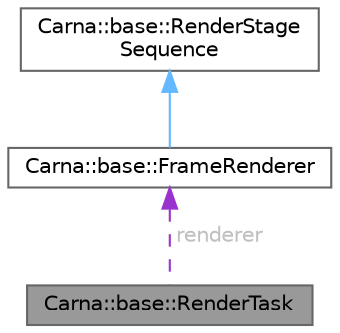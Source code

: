 digraph "Carna::base::RenderTask"
{
 // LATEX_PDF_SIZE
  bgcolor="transparent";
  edge [fontname=Helvetica,fontsize=10,labelfontname=Helvetica,labelfontsize=10];
  node [fontname=Helvetica,fontsize=10,shape=box,height=0.2,width=0.4];
  Node1 [id="Node000001",label="Carna::base::RenderTask",height=0.2,width=0.4,color="gray40", fillcolor="grey60", style="filled", fontcolor="black",tooltip="Invokes the rendering stages of the frame renderer successively."];
  Node2 -> Node1 [id="edge1_Node000001_Node000002",dir="back",color="darkorchid3",style="dashed",tooltip=" ",label=" renderer",fontcolor="grey" ];
  Node2 [id="Node000002",label="Carna::base::FrameRenderer",height=0.2,width=0.4,color="gray40", fillcolor="white", style="filled",URL="$classCarna_1_1base_1_1FrameRenderer.html",tooltip="Defines logic for rendering frames from given scenes."];
  Node3 -> Node2 [id="edge2_Node000002_Node000003",dir="back",color="steelblue1",style="solid",tooltip=" "];
  Node3 [id="Node000003",label="Carna::base::RenderStage\lSequence",height=0.2,width=0.4,color="gray40", fillcolor="white", style="filled",URL="$classCarna_1_1base_1_1RenderStageSequence.html",tooltip="Represents a rendering stages sequence."];
}
